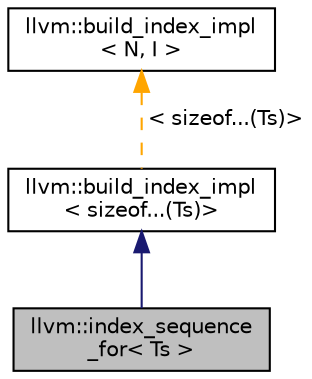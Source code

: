 digraph "llvm::index_sequence_for&lt; Ts &gt;"
{
 // LATEX_PDF_SIZE
  bgcolor="transparent";
  edge [fontname="Helvetica",fontsize="10",labelfontname="Helvetica",labelfontsize="10"];
  node [fontname="Helvetica",fontsize="10",shape="box"];
  Node1 [label="llvm::index_sequence\l_for\< Ts \>",height=0.2,width=0.4,color="black", fillcolor="grey75", style="filled", fontcolor="black",tooltip="Creates a compile-time integer sequence for a parameter pack."];
  Node2 -> Node1 [dir="back",color="midnightblue",fontsize="10",style="solid",fontname="Helvetica"];
  Node2 [label="llvm::build_index_impl\l\< sizeof...(Ts)\>",height=0.2,width=0.4,color="black",URL="$structllvm_1_1build__index__impl.html",tooltip=" "];
  Node3 -> Node2 [dir="back",color="orange",fontsize="10",style="dashed",label=" \< sizeof...(Ts)\>" ,fontname="Helvetica"];
  Node3 [label="llvm::build_index_impl\l\< N, I \>",height=0.2,width=0.4,color="black",URL="$structllvm_1_1build__index__impl.html",tooltip=" "];
}
